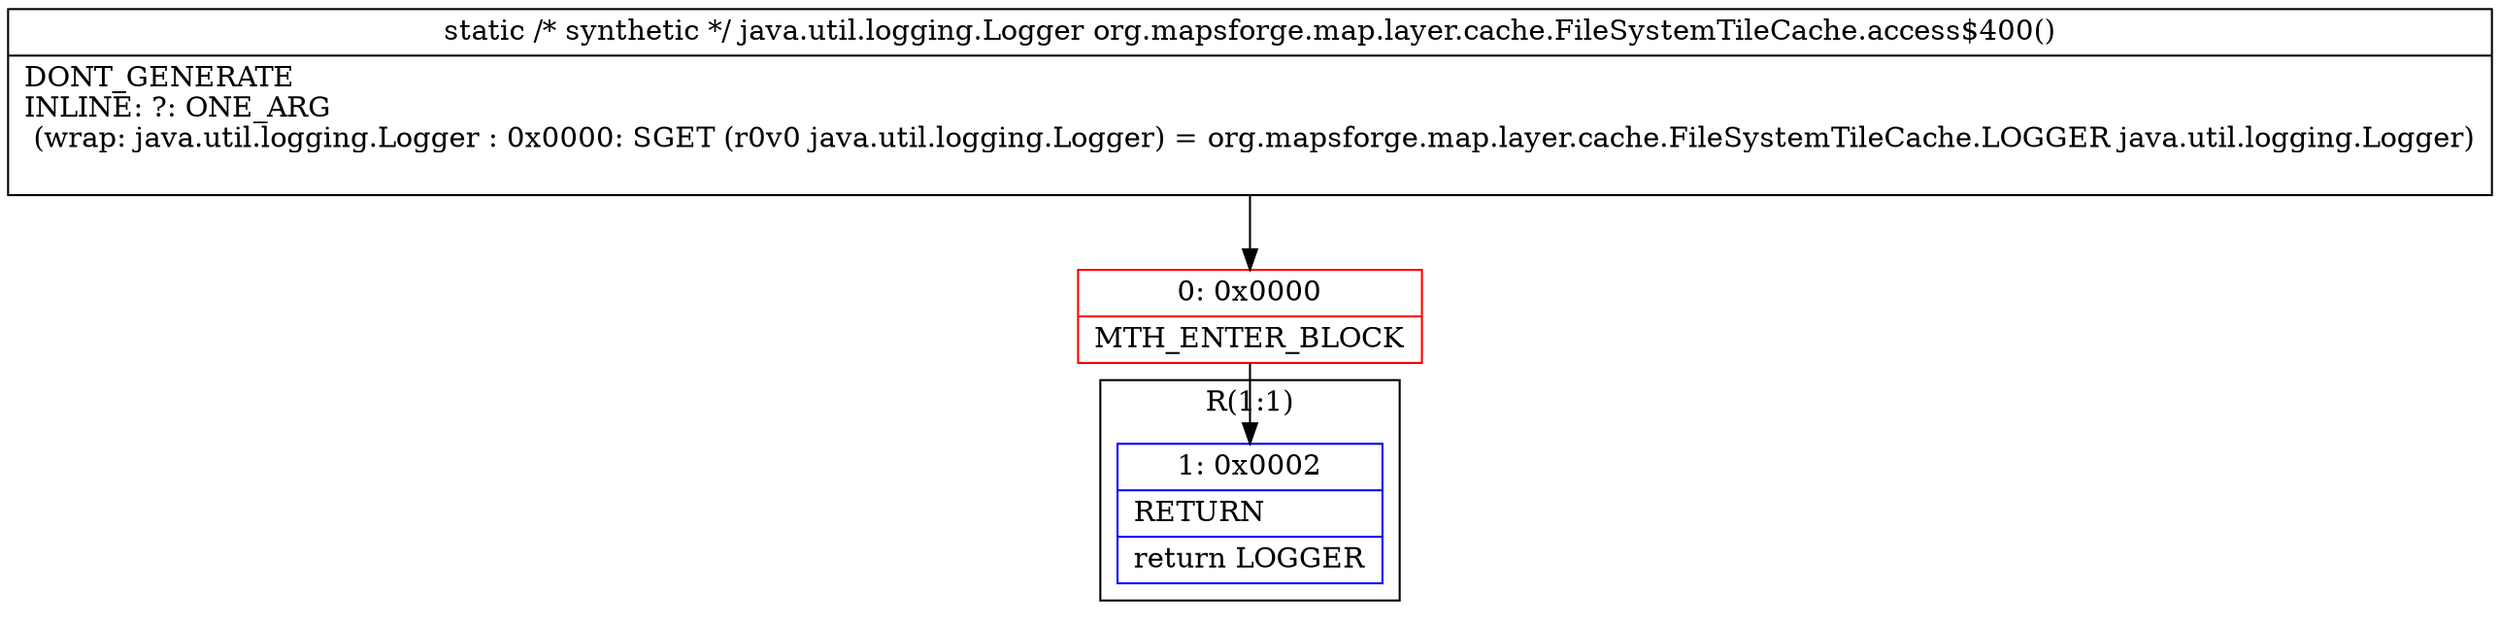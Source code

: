 digraph "CFG fororg.mapsforge.map.layer.cache.FileSystemTileCache.access$400()Ljava\/util\/logging\/Logger;" {
subgraph cluster_Region_1606576850 {
label = "R(1:1)";
node [shape=record,color=blue];
Node_1 [shape=record,label="{1\:\ 0x0002|RETURN\l|return LOGGER\l}"];
}
Node_0 [shape=record,color=red,label="{0\:\ 0x0000|MTH_ENTER_BLOCK\l}"];
MethodNode[shape=record,label="{static \/* synthetic *\/ java.util.logging.Logger org.mapsforge.map.layer.cache.FileSystemTileCache.access$400()  | DONT_GENERATE\lINLINE: ?: ONE_ARG  \l  (wrap: java.util.logging.Logger : 0x0000: SGET  (r0v0 java.util.logging.Logger) =  org.mapsforge.map.layer.cache.FileSystemTileCache.LOGGER java.util.logging.Logger)\l\l}"];
MethodNode -> Node_0;
Node_0 -> Node_1;
}

